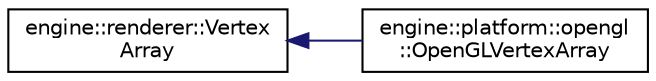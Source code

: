 digraph "Graphical Class Hierarchy"
{
 // LATEX_PDF_SIZE
  edge [fontname="Helvetica",fontsize="10",labelfontname="Helvetica",labelfontsize="10"];
  node [fontname="Helvetica",fontsize="10",shape=record];
  rankdir="LR";
  Node0 [label="engine::renderer::Vertex\lArray",height=0.2,width=0.4,color="black", fillcolor="white", style="filled",URL="$classengine_1_1renderer_1_1VertexArray.html",tooltip="The abstraction for representing Vertex arrays and their sub components."];
  Node0 -> Node1 [dir="back",color="midnightblue",fontsize="10",style="solid",fontname="Helvetica"];
  Node1 [label="engine::platform::opengl\l::OpenGLVertexArray",height=0.2,width=0.4,color="black", fillcolor="white", style="filled",URL="$classengine_1_1platform_1_1opengl_1_1OpenGLVertexArray.html",tooltip=" "];
}
